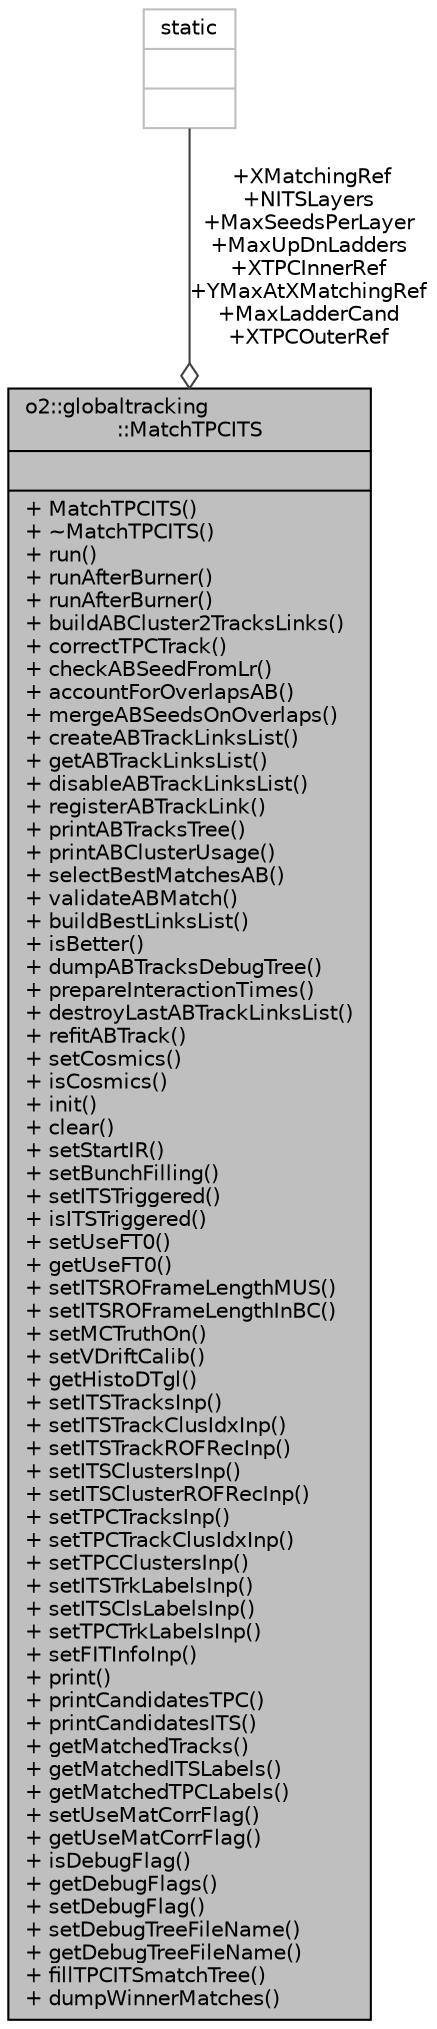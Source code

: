 digraph "o2::globaltracking::MatchTPCITS"
{
 // INTERACTIVE_SVG=YES
  bgcolor="transparent";
  edge [fontname="Helvetica",fontsize="10",labelfontname="Helvetica",labelfontsize="10"];
  node [fontname="Helvetica",fontsize="10",shape=record];
  Node1 [label="{o2::globaltracking\l::MatchTPCITS\n||+ MatchTPCITS()\l+ ~MatchTPCITS()\l+ run()\l+ runAfterBurner()\l+ runAfterBurner()\l+ buildABCluster2TracksLinks()\l+ correctTPCTrack()\l+ checkABSeedFromLr()\l+ accountForOverlapsAB()\l+ mergeABSeedsOnOverlaps()\l+ createABTrackLinksList()\l+ getABTrackLinksList()\l+ disableABTrackLinksList()\l+ registerABTrackLink()\l+ printABTracksTree()\l+ printABClusterUsage()\l+ selectBestMatchesAB()\l+ validateABMatch()\l+ buildBestLinksList()\l+ isBetter()\l+ dumpABTracksDebugTree()\l+ prepareInteractionTimes()\l+ destroyLastABTrackLinksList()\l+ refitABTrack()\l+ setCosmics()\l+ isCosmics()\l+ init()\l+ clear()\l+ setStartIR()\l+ setBunchFilling()\l+ setITSTriggered()\l+ isITSTriggered()\l+ setUseFT0()\l+ getUseFT0()\l+ setITSROFrameLengthMUS()\l+ setITSROFrameLengthInBC()\l+ setMCTruthOn()\l+ setVDriftCalib()\l+ getHistoDTgl()\l+ setITSTracksInp()\l+ setITSTrackClusIdxInp()\l+ setITSTrackROFRecInp()\l+ setITSClustersInp()\l+ setITSClusterROFRecInp()\l+ setTPCTracksInp()\l+ setTPCTrackClusIdxInp()\l+ setTPCClustersInp()\l+ setITSTrkLabelsInp()\l+ setITSClsLabelsInp()\l+ setTPCTrkLabelsInp()\l+ setFITInfoInp()\l+ print()\l+ printCandidatesTPC()\l+ printCandidatesITS()\l+ getMatchedTracks()\l+ getMatchedITSLabels()\l+ getMatchedTPCLabels()\l+ setUseMatCorrFlag()\l+ getUseMatCorrFlag()\l+ isDebugFlag()\l+ getDebugFlags()\l+ setDebugFlag()\l+ setDebugTreeFileName()\l+ getDebugTreeFileName()\l+ fillTPCITSmatchTree()\l+ dumpWinnerMatches()\l}",height=0.2,width=0.4,color="black", fillcolor="grey75", style="filled", fontcolor="black"];
  Node2 -> Node1 [color="grey25",fontsize="10",style="solid",label=" +XMatchingRef\n+NITSLayers\n+MaxSeedsPerLayer\n+MaxUpDnLadders\n+XTPCInnerRef\n+YMaxAtXMatchingRef\n+MaxLadderCand\n+XTPCOuterRef" ,arrowhead="odiamond",fontname="Helvetica"];
  Node2 [label="{static\n||}",height=0.2,width=0.4,color="grey75"];
}
